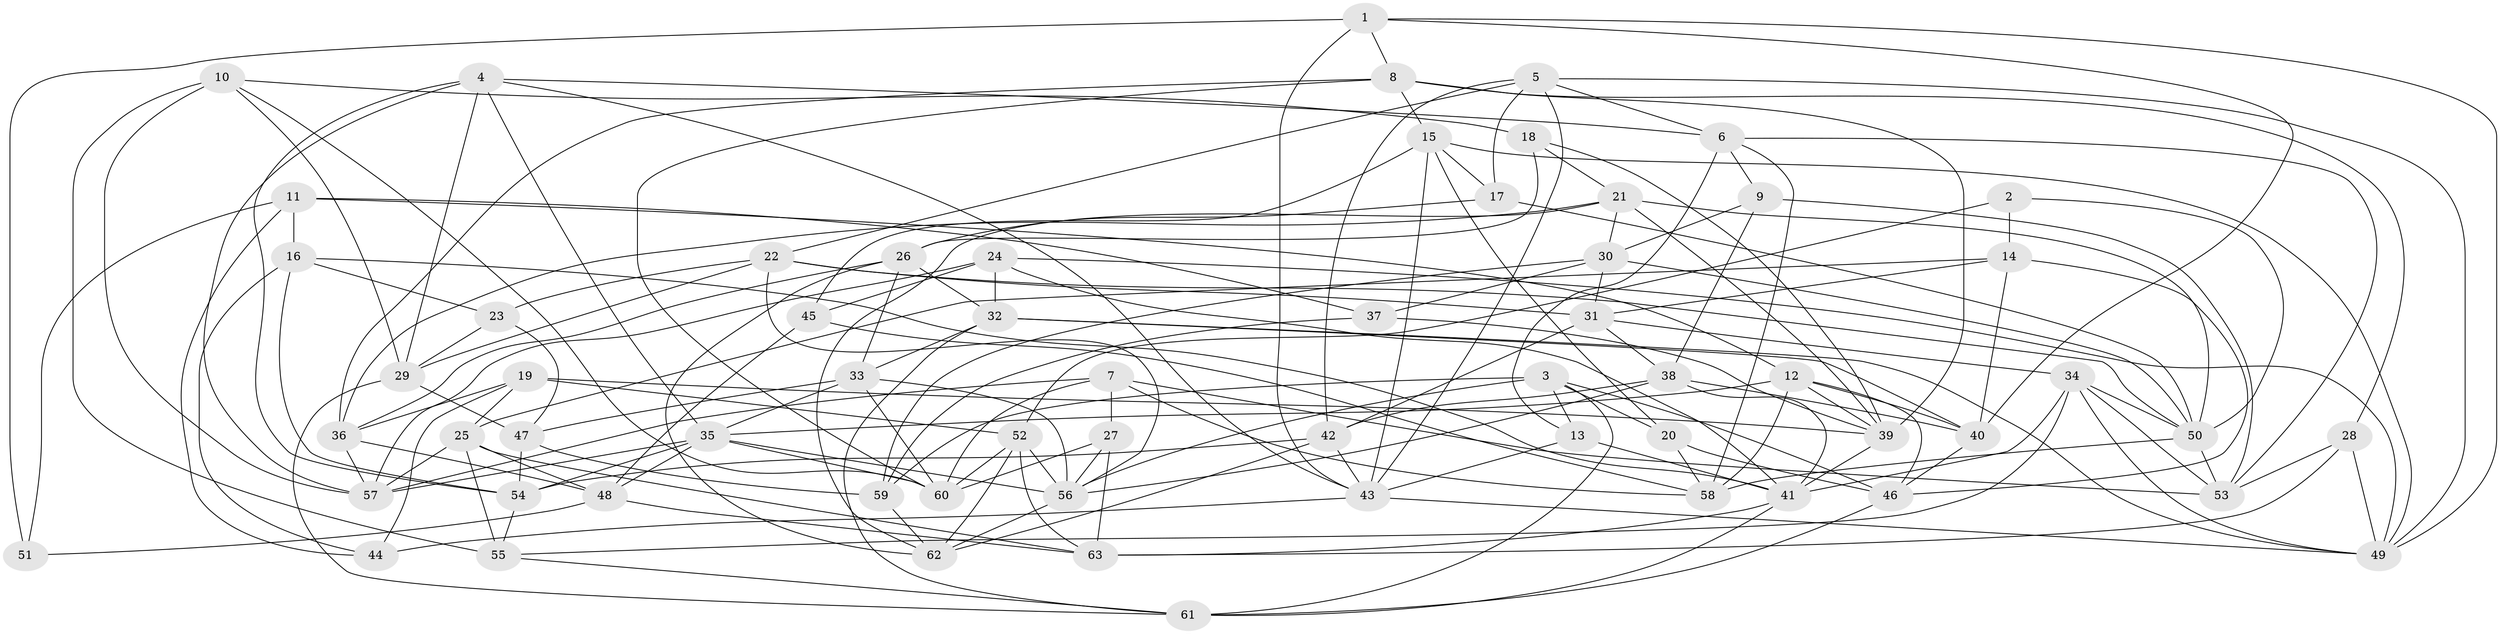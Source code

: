 // original degree distribution, {4: 1.0}
// Generated by graph-tools (version 1.1) at 2025/03/03/09/25 03:03:07]
// undirected, 63 vertices, 177 edges
graph export_dot {
graph [start="1"]
  node [color=gray90,style=filled];
  1;
  2;
  3;
  4;
  5;
  6;
  7;
  8;
  9;
  10;
  11;
  12;
  13;
  14;
  15;
  16;
  17;
  18;
  19;
  20;
  21;
  22;
  23;
  24;
  25;
  26;
  27;
  28;
  29;
  30;
  31;
  32;
  33;
  34;
  35;
  36;
  37;
  38;
  39;
  40;
  41;
  42;
  43;
  44;
  45;
  46;
  47;
  48;
  49;
  50;
  51;
  52;
  53;
  54;
  55;
  56;
  57;
  58;
  59;
  60;
  61;
  62;
  63;
  1 -- 8 [weight=1.0];
  1 -- 40 [weight=1.0];
  1 -- 43 [weight=1.0];
  1 -- 49 [weight=1.0];
  1 -- 51 [weight=2.0];
  2 -- 14 [weight=2.0];
  2 -- 50 [weight=1.0];
  2 -- 52 [weight=1.0];
  3 -- 13 [weight=1.0];
  3 -- 20 [weight=1.0];
  3 -- 46 [weight=1.0];
  3 -- 56 [weight=1.0];
  3 -- 59 [weight=1.0];
  3 -- 61 [weight=1.0];
  4 -- 6 [weight=1.0];
  4 -- 29 [weight=1.0];
  4 -- 35 [weight=1.0];
  4 -- 43 [weight=1.0];
  4 -- 54 [weight=1.0];
  4 -- 57 [weight=1.0];
  5 -- 6 [weight=1.0];
  5 -- 17 [weight=1.0];
  5 -- 22 [weight=1.0];
  5 -- 42 [weight=1.0];
  5 -- 43 [weight=1.0];
  5 -- 49 [weight=1.0];
  6 -- 9 [weight=1.0];
  6 -- 13 [weight=1.0];
  6 -- 53 [weight=1.0];
  6 -- 58 [weight=1.0];
  7 -- 27 [weight=2.0];
  7 -- 53 [weight=1.0];
  7 -- 57 [weight=1.0];
  7 -- 58 [weight=1.0];
  7 -- 60 [weight=1.0];
  8 -- 15 [weight=1.0];
  8 -- 28 [weight=1.0];
  8 -- 36 [weight=1.0];
  8 -- 39 [weight=1.0];
  8 -- 60 [weight=1.0];
  9 -- 30 [weight=1.0];
  9 -- 38 [weight=1.0];
  9 -- 53 [weight=1.0];
  10 -- 18 [weight=1.0];
  10 -- 29 [weight=1.0];
  10 -- 55 [weight=2.0];
  10 -- 57 [weight=1.0];
  10 -- 60 [weight=1.0];
  11 -- 12 [weight=1.0];
  11 -- 16 [weight=2.0];
  11 -- 37 [weight=1.0];
  11 -- 44 [weight=1.0];
  11 -- 51 [weight=1.0];
  12 -- 35 [weight=1.0];
  12 -- 39 [weight=1.0];
  12 -- 40 [weight=1.0];
  12 -- 46 [weight=1.0];
  12 -- 58 [weight=1.0];
  13 -- 41 [weight=1.0];
  13 -- 43 [weight=1.0];
  14 -- 25 [weight=1.0];
  14 -- 31 [weight=1.0];
  14 -- 40 [weight=1.0];
  14 -- 46 [weight=1.0];
  15 -- 17 [weight=1.0];
  15 -- 20 [weight=1.0];
  15 -- 43 [weight=1.0];
  15 -- 45 [weight=1.0];
  15 -- 49 [weight=1.0];
  16 -- 23 [weight=1.0];
  16 -- 41 [weight=1.0];
  16 -- 44 [weight=1.0];
  16 -- 54 [weight=1.0];
  17 -- 26 [weight=1.0];
  17 -- 50 [weight=1.0];
  18 -- 21 [weight=1.0];
  18 -- 26 [weight=1.0];
  18 -- 39 [weight=1.0];
  19 -- 25 [weight=1.0];
  19 -- 36 [weight=1.0];
  19 -- 39 [weight=2.0];
  19 -- 44 [weight=1.0];
  19 -- 52 [weight=1.0];
  20 -- 46 [weight=1.0];
  20 -- 58 [weight=1.0];
  21 -- 30 [weight=1.0];
  21 -- 36 [weight=1.0];
  21 -- 39 [weight=1.0];
  21 -- 50 [weight=1.0];
  21 -- 62 [weight=1.0];
  22 -- 23 [weight=1.0];
  22 -- 29 [weight=1.0];
  22 -- 31 [weight=1.0];
  22 -- 50 [weight=1.0];
  22 -- 56 [weight=1.0];
  23 -- 29 [weight=1.0];
  23 -- 47 [weight=1.0];
  24 -- 32 [weight=1.0];
  24 -- 41 [weight=1.0];
  24 -- 45 [weight=1.0];
  24 -- 49 [weight=1.0];
  24 -- 57 [weight=2.0];
  25 -- 48 [weight=1.0];
  25 -- 55 [weight=1.0];
  25 -- 57 [weight=1.0];
  25 -- 63 [weight=1.0];
  26 -- 32 [weight=1.0];
  26 -- 33 [weight=1.0];
  26 -- 36 [weight=1.0];
  26 -- 62 [weight=1.0];
  27 -- 56 [weight=1.0];
  27 -- 60 [weight=2.0];
  27 -- 63 [weight=1.0];
  28 -- 49 [weight=1.0];
  28 -- 53 [weight=1.0];
  28 -- 63 [weight=1.0];
  29 -- 47 [weight=1.0];
  29 -- 61 [weight=1.0];
  30 -- 31 [weight=1.0];
  30 -- 37 [weight=1.0];
  30 -- 50 [weight=1.0];
  30 -- 59 [weight=1.0];
  31 -- 34 [weight=1.0];
  31 -- 38 [weight=1.0];
  31 -- 42 [weight=1.0];
  32 -- 33 [weight=1.0];
  32 -- 40 [weight=1.0];
  32 -- 49 [weight=1.0];
  32 -- 61 [weight=1.0];
  33 -- 35 [weight=1.0];
  33 -- 47 [weight=1.0];
  33 -- 56 [weight=1.0];
  33 -- 60 [weight=1.0];
  34 -- 41 [weight=1.0];
  34 -- 49 [weight=1.0];
  34 -- 50 [weight=1.0];
  34 -- 53 [weight=1.0];
  34 -- 55 [weight=1.0];
  35 -- 48 [weight=1.0];
  35 -- 54 [weight=1.0];
  35 -- 56 [weight=1.0];
  35 -- 57 [weight=1.0];
  35 -- 60 [weight=1.0];
  36 -- 48 [weight=1.0];
  36 -- 57 [weight=1.0];
  37 -- 39 [weight=1.0];
  37 -- 59 [weight=1.0];
  38 -- 40 [weight=1.0];
  38 -- 41 [weight=1.0];
  38 -- 42 [weight=1.0];
  38 -- 56 [weight=1.0];
  39 -- 41 [weight=1.0];
  40 -- 46 [weight=1.0];
  41 -- 61 [weight=1.0];
  41 -- 63 [weight=1.0];
  42 -- 43 [weight=1.0];
  42 -- 54 [weight=1.0];
  42 -- 62 [weight=1.0];
  43 -- 44 [weight=1.0];
  43 -- 49 [weight=1.0];
  45 -- 48 [weight=1.0];
  45 -- 58 [weight=1.0];
  46 -- 61 [weight=1.0];
  47 -- 54 [weight=1.0];
  47 -- 59 [weight=2.0];
  48 -- 51 [weight=1.0];
  48 -- 63 [weight=1.0];
  50 -- 53 [weight=1.0];
  50 -- 58 [weight=1.0];
  52 -- 56 [weight=1.0];
  52 -- 60 [weight=1.0];
  52 -- 62 [weight=1.0];
  52 -- 63 [weight=1.0];
  54 -- 55 [weight=1.0];
  55 -- 61 [weight=1.0];
  56 -- 62 [weight=1.0];
  59 -- 62 [weight=1.0];
}
